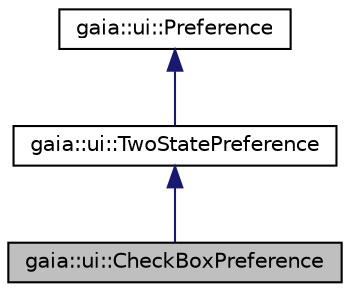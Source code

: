 digraph G
{
  edge [fontname="Helvetica",fontsize="10",labelfontname="Helvetica",labelfontsize="10"];
  node [fontname="Helvetica",fontsize="10",shape=record];
  Node1 [label="gaia::ui::CheckBoxPreference",height=0.2,width=0.4,color="black", fillcolor="grey75", style="filled" fontcolor="black"];
  Node2 -> Node1 [dir=back,color="midnightblue",fontsize="10",style="solid",fontname="Helvetica"];
  Node2 [label="gaia::ui::TwoStatePreference",height=0.2,width=0.4,color="black", fillcolor="white", style="filled",URL="$df/d07/classgaia_1_1ui_1_1_two_state_preference.html",tooltip="Common base class for preferences that have two selectable states, persist a bool value in Applicatio..."];
  Node3 -> Node2 [dir=back,color="midnightblue",fontsize="10",style="solid",fontname="Helvetica"];
  Node3 [label="gaia::ui::Preference",height=0.2,width=0.4,color="black", fillcolor="white", style="filled",URL="$dd/d14/classgaia_1_1ui_1_1_preference.html",tooltip="Interface definition for a callback to be invoked when the value of this Preference has been changed ..."];
}
